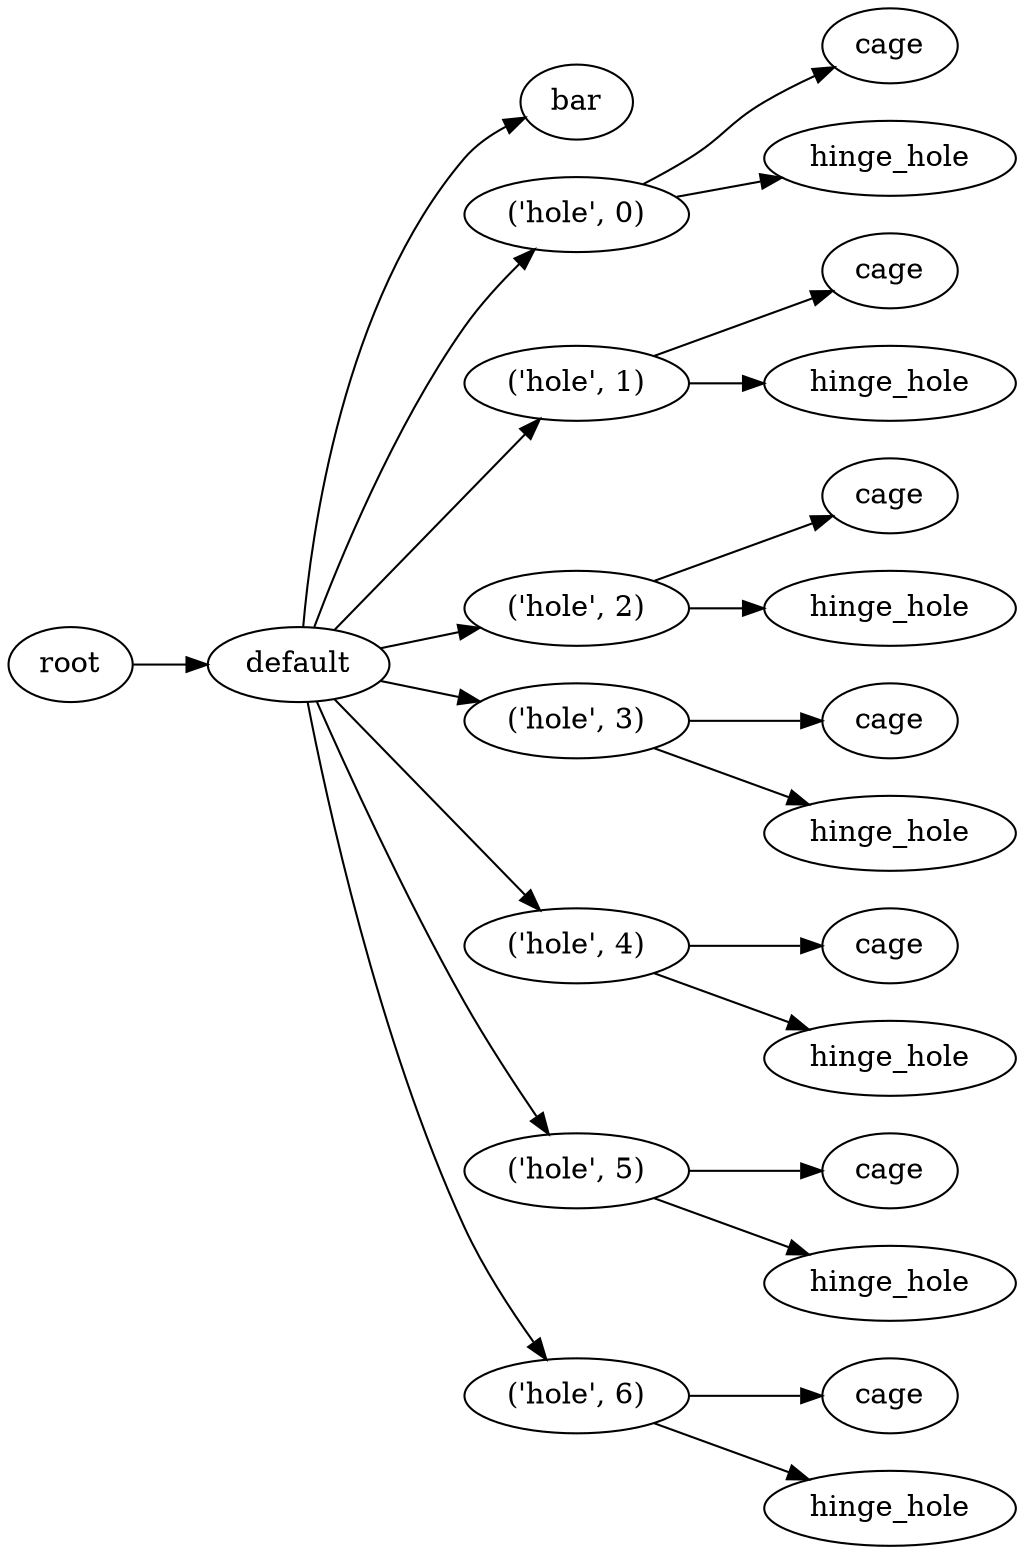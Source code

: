 digraph default {
	graph [rankdir=LR]
	root_241 [label=root href="javascript:s=&quot;\(\)\nNone&quot;; console.log(s); alert(s);"]
	default_242 [label=default href="javascript:s=&quot;\(&#x27;default&#x27;,\)\nHingeBar&quot;; console.log(s); alert(s);" tooltip=HingeBar]
	bar_243 [label=bar href="javascript:s=&quot;\(&#x27;default&#x27;,\ &#x27;bar&#x27;\)\nCylinder&quot;; console.log(s); alert(s);" tooltip=Cylinder]
	hole_244 [label="\('hole',\ 0\)" href="javascript:s=&quot;\(&#x27;default&#x27;,\ \(&#x27;hole&#x27;,\ 0\)\)\nHingeHole&quot;; console.log(s); alert(s);" tooltip=HingeHole]
	cage_245 [label=cage href="javascript:s=&quot;\(&#x27;default&#x27;,\ \(&#x27;hole&#x27;,\ 0\),\ &#x27;cage&#x27;\)\nCylinder&quot;; console.log(s); alert(s);" tooltip=Cylinder]
	hinge_hole_246 [label=hinge_hole href="javascript:s=&quot;\(&#x27;default&#x27;,\ \(&#x27;hole&#x27;,\ 0\),\ &#x27;hinge_hole&#x27;\)\nRotateExtrude&quot;; console.log(s); alert(s);" tooltip=RotateExtrude]
	hole_247 [label="\('hole',\ 1\)" href="javascript:s=&quot;\(&#x27;default&#x27;,\ \(&#x27;hole&#x27;,\ 1\)\)\nHingeHole&quot;; console.log(s); alert(s);" tooltip=HingeHole]
	cage_248 [label=cage href="javascript:s=&quot;\(&#x27;default&#x27;,\ \(&#x27;hole&#x27;,\ 1\),\ &#x27;cage&#x27;\)\nCylinder&quot;; console.log(s); alert(s);" tooltip=Cylinder]
	hinge_hole_249 [label=hinge_hole href="javascript:s=&quot;\(&#x27;default&#x27;,\ \(&#x27;hole&#x27;,\ 1\),\ &#x27;hinge_hole&#x27;\)\nRotateExtrude&quot;; console.log(s); alert(s);" tooltip=RotateExtrude]
	hole_250 [label="\('hole',\ 2\)" href="javascript:s=&quot;\(&#x27;default&#x27;,\ \(&#x27;hole&#x27;,\ 2\)\)\nHingeHole&quot;; console.log(s); alert(s);" tooltip=HingeHole]
	cage_251 [label=cage href="javascript:s=&quot;\(&#x27;default&#x27;,\ \(&#x27;hole&#x27;,\ 2\),\ &#x27;cage&#x27;\)\nCylinder&quot;; console.log(s); alert(s);" tooltip=Cylinder]
	hinge_hole_252 [label=hinge_hole href="javascript:s=&quot;\(&#x27;default&#x27;,\ \(&#x27;hole&#x27;,\ 2\),\ &#x27;hinge_hole&#x27;\)\nRotateExtrude&quot;; console.log(s); alert(s);" tooltip=RotateExtrude]
	hole_253 [label="\('hole',\ 3\)" href="javascript:s=&quot;\(&#x27;default&#x27;,\ \(&#x27;hole&#x27;,\ 3\)\)\nHingeHole&quot;; console.log(s); alert(s);" tooltip=HingeHole]
	cage_254 [label=cage href="javascript:s=&quot;\(&#x27;default&#x27;,\ \(&#x27;hole&#x27;,\ 3\),\ &#x27;cage&#x27;\)\nCylinder&quot;; console.log(s); alert(s);" tooltip=Cylinder]
	hinge_hole_255 [label=hinge_hole href="javascript:s=&quot;\(&#x27;default&#x27;,\ \(&#x27;hole&#x27;,\ 3\),\ &#x27;hinge_hole&#x27;\)\nRotateExtrude&quot;; console.log(s); alert(s);" tooltip=RotateExtrude]
	hole_256 [label="\('hole',\ 4\)" href="javascript:s=&quot;\(&#x27;default&#x27;,\ \(&#x27;hole&#x27;,\ 4\)\)\nHingeHole&quot;; console.log(s); alert(s);" tooltip=HingeHole]
	cage_257 [label=cage href="javascript:s=&quot;\(&#x27;default&#x27;,\ \(&#x27;hole&#x27;,\ 4\),\ &#x27;cage&#x27;\)\nCylinder&quot;; console.log(s); alert(s);" tooltip=Cylinder]
	hinge_hole_258 [label=hinge_hole href="javascript:s=&quot;\(&#x27;default&#x27;,\ \(&#x27;hole&#x27;,\ 4\),\ &#x27;hinge_hole&#x27;\)\nRotateExtrude&quot;; console.log(s); alert(s);" tooltip=RotateExtrude]
	hole_259 [label="\('hole',\ 5\)" href="javascript:s=&quot;\(&#x27;default&#x27;,\ \(&#x27;hole&#x27;,\ 5\)\)\nHingeHole&quot;; console.log(s); alert(s);" tooltip=HingeHole]
	cage_260 [label=cage href="javascript:s=&quot;\(&#x27;default&#x27;,\ \(&#x27;hole&#x27;,\ 5\),\ &#x27;cage&#x27;\)\nCylinder&quot;; console.log(s); alert(s);" tooltip=Cylinder]
	hinge_hole_261 [label=hinge_hole href="javascript:s=&quot;\(&#x27;default&#x27;,\ \(&#x27;hole&#x27;,\ 5\),\ &#x27;hinge_hole&#x27;\)\nRotateExtrude&quot;; console.log(s); alert(s);" tooltip=RotateExtrude]
	hole_262 [label="\('hole',\ 6\)" href="javascript:s=&quot;\(&#x27;default&#x27;,\ \(&#x27;hole&#x27;,\ 6\)\)\nHingeHole&quot;; console.log(s); alert(s);" tooltip=HingeHole]
	cage_263 [label=cage href="javascript:s=&quot;\(&#x27;default&#x27;,\ \(&#x27;hole&#x27;,\ 6\),\ &#x27;cage&#x27;\)\nCylinder&quot;; console.log(s); alert(s);" tooltip=Cylinder]
	hinge_hole_264 [label=hinge_hole href="javascript:s=&quot;\(&#x27;default&#x27;,\ \(&#x27;hole&#x27;,\ 6\),\ &#x27;hinge_hole&#x27;\)\nRotateExtrude&quot;; console.log(s); alert(s);" tooltip=RotateExtrude]
	root_241 -> default_242
	default_242 -> bar_243
	default_242 -> hole_244
	hole_244 -> cage_245
	hole_244 -> hinge_hole_246
	default_242 -> hole_247
	hole_247 -> cage_248
	hole_247 -> hinge_hole_249
	default_242 -> hole_250
	hole_250 -> cage_251
	hole_250 -> hinge_hole_252
	default_242 -> hole_253
	hole_253 -> cage_254
	hole_253 -> hinge_hole_255
	default_242 -> hole_256
	hole_256 -> cage_257
	hole_256 -> hinge_hole_258
	default_242 -> hole_259
	hole_259 -> cage_260
	hole_259 -> hinge_hole_261
	default_242 -> hole_262
	hole_262 -> cage_263
	hole_262 -> hinge_hole_264
}

